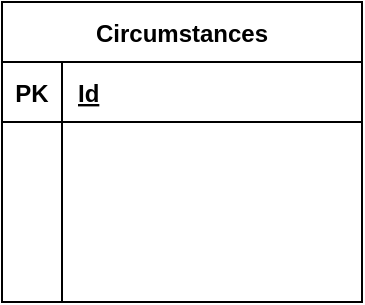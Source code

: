 <mxfile version="20.0.4" type="device"><diagram id="nlh7GPrEcxzfJJJbY68Y" name="Page-1"><mxGraphModel dx="1320" dy="794" grid="1" gridSize="10" guides="1" tooltips="1" connect="1" arrows="1" fold="1" page="1" pageScale="1" pageWidth="827" pageHeight="1169" math="0" shadow="0"><root><mxCell id="0"/><mxCell id="1" parent="0"/><mxCell id="1PEV2gR8J95Z7EVEOlEX-1" value="Circumstances" style="shape=table;startSize=30;container=1;collapsible=1;childLayout=tableLayout;fixedRows=1;rowLines=0;fontStyle=1;align=center;resizeLast=1;" vertex="1" parent="1"><mxGeometry x="324" y="100" width="180" height="150" as="geometry"/></mxCell><mxCell id="1PEV2gR8J95Z7EVEOlEX-2" value="" style="shape=tableRow;horizontal=0;startSize=0;swimlaneHead=0;swimlaneBody=0;fillColor=none;collapsible=0;dropTarget=0;points=[[0,0.5],[1,0.5]];portConstraint=eastwest;top=0;left=0;right=0;bottom=1;" vertex="1" parent="1PEV2gR8J95Z7EVEOlEX-1"><mxGeometry y="30" width="180" height="30" as="geometry"/></mxCell><mxCell id="1PEV2gR8J95Z7EVEOlEX-3" value="PK" style="shape=partialRectangle;connectable=0;fillColor=none;top=0;left=0;bottom=0;right=0;fontStyle=1;overflow=hidden;" vertex="1" parent="1PEV2gR8J95Z7EVEOlEX-2"><mxGeometry width="30" height="30" as="geometry"><mxRectangle width="30" height="30" as="alternateBounds"/></mxGeometry></mxCell><mxCell id="1PEV2gR8J95Z7EVEOlEX-4" value="Id" style="shape=partialRectangle;connectable=0;fillColor=none;top=0;left=0;bottom=0;right=0;align=left;spacingLeft=6;fontStyle=5;overflow=hidden;" vertex="1" parent="1PEV2gR8J95Z7EVEOlEX-2"><mxGeometry x="30" width="150" height="30" as="geometry"><mxRectangle width="150" height="30" as="alternateBounds"/></mxGeometry></mxCell><mxCell id="1PEV2gR8J95Z7EVEOlEX-5" value="" style="shape=tableRow;horizontal=0;startSize=0;swimlaneHead=0;swimlaneBody=0;fillColor=none;collapsible=0;dropTarget=0;points=[[0,0.5],[1,0.5]];portConstraint=eastwest;top=0;left=0;right=0;bottom=0;" vertex="1" parent="1PEV2gR8J95Z7EVEOlEX-1"><mxGeometry y="60" width="180" height="30" as="geometry"/></mxCell><mxCell id="1PEV2gR8J95Z7EVEOlEX-6" value="" style="shape=partialRectangle;connectable=0;fillColor=none;top=0;left=0;bottom=0;right=0;editable=1;overflow=hidden;" vertex="1" parent="1PEV2gR8J95Z7EVEOlEX-5"><mxGeometry width="30" height="30" as="geometry"><mxRectangle width="30" height="30" as="alternateBounds"/></mxGeometry></mxCell><object label="" Expenses="" id="1PEV2gR8J95Z7EVEOlEX-7"><mxCell style="shape=partialRectangle;connectable=0;fillColor=none;top=0;left=0;bottom=0;right=0;align=left;spacingLeft=6;overflow=hidden;" vertex="1" parent="1PEV2gR8J95Z7EVEOlEX-5"><mxGeometry x="30" width="150" height="30" as="geometry"><mxRectangle width="150" height="30" as="alternateBounds"/></mxGeometry></mxCell></object><mxCell id="1PEV2gR8J95Z7EVEOlEX-8" value="" style="shape=tableRow;horizontal=0;startSize=0;swimlaneHead=0;swimlaneBody=0;fillColor=none;collapsible=0;dropTarget=0;points=[[0,0.5],[1,0.5]];portConstraint=eastwest;top=0;left=0;right=0;bottom=0;" vertex="1" parent="1PEV2gR8J95Z7EVEOlEX-1"><mxGeometry y="90" width="180" height="30" as="geometry"/></mxCell><mxCell id="1PEV2gR8J95Z7EVEOlEX-9" value="" style="shape=partialRectangle;connectable=0;fillColor=none;top=0;left=0;bottom=0;right=0;editable=1;overflow=hidden;" vertex="1" parent="1PEV2gR8J95Z7EVEOlEX-8"><mxGeometry width="30" height="30" as="geometry"><mxRectangle width="30" height="30" as="alternateBounds"/></mxGeometry></mxCell><mxCell id="1PEV2gR8J95Z7EVEOlEX-10" value="" style="shape=partialRectangle;connectable=0;fillColor=none;top=0;left=0;bottom=0;right=0;align=left;spacingLeft=6;overflow=hidden;" vertex="1" parent="1PEV2gR8J95Z7EVEOlEX-8"><mxGeometry x="30" width="150" height="30" as="geometry"><mxRectangle width="150" height="30" as="alternateBounds"/></mxGeometry></mxCell><mxCell id="1PEV2gR8J95Z7EVEOlEX-11" value="" style="shape=tableRow;horizontal=0;startSize=0;swimlaneHead=0;swimlaneBody=0;fillColor=none;collapsible=0;dropTarget=0;points=[[0,0.5],[1,0.5]];portConstraint=eastwest;top=0;left=0;right=0;bottom=0;" vertex="1" parent="1PEV2gR8J95Z7EVEOlEX-1"><mxGeometry y="120" width="180" height="30" as="geometry"/></mxCell><mxCell id="1PEV2gR8J95Z7EVEOlEX-12" value="" style="shape=partialRectangle;connectable=0;fillColor=none;top=0;left=0;bottom=0;right=0;editable=1;overflow=hidden;" vertex="1" parent="1PEV2gR8J95Z7EVEOlEX-11"><mxGeometry width="30" height="30" as="geometry"><mxRectangle width="30" height="30" as="alternateBounds"/></mxGeometry></mxCell><mxCell id="1PEV2gR8J95Z7EVEOlEX-13" value="" style="shape=partialRectangle;connectable=0;fillColor=none;top=0;left=0;bottom=0;right=0;align=left;spacingLeft=6;overflow=hidden;" vertex="1" parent="1PEV2gR8J95Z7EVEOlEX-11"><mxGeometry x="30" width="150" height="30" as="geometry"><mxRectangle width="150" height="30" as="alternateBounds"/></mxGeometry></mxCell></root></mxGraphModel></diagram></mxfile>